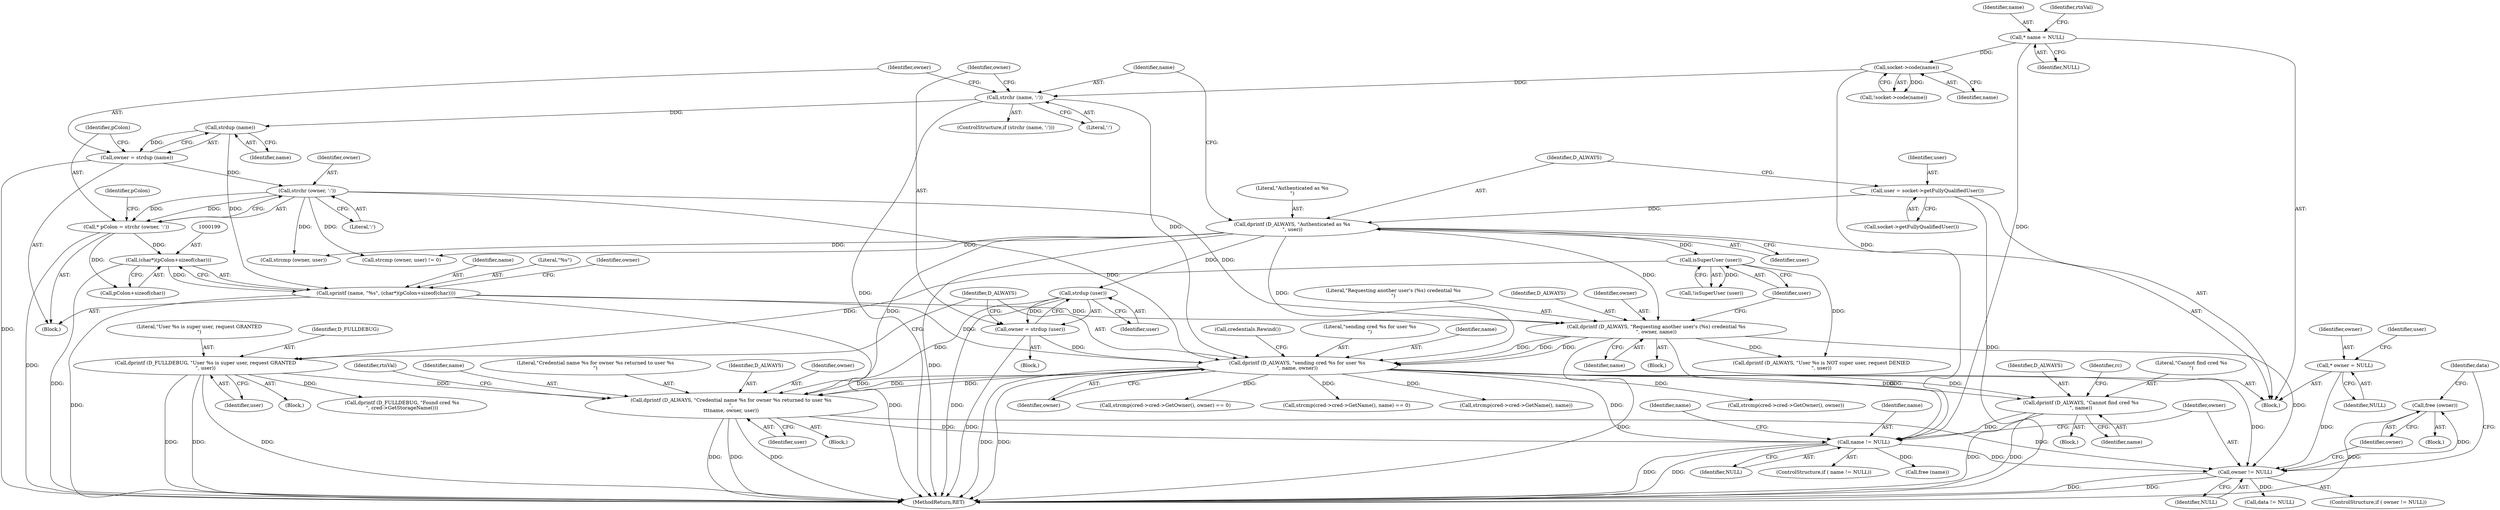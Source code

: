 digraph "0_htcondor_5e5571d1a431eb3c61977b6dd6ec90186ef79867@API" {
"1000335" [label="(Call,free (owner))"];
"1000331" [label="(Call,owner != NULL)"];
"1000125" [label="(Call,* owner = NULL)"];
"1000211" [label="(Call,dprintf (D_ALWAYS, \"Requesting another user's (%s) credential %s\n\", owner, name))"];
"1000172" [label="(Call,dprintf (D_ALWAYS, \"Authenticated as %s\n\", user))"];
"1000169" [label="(Call,user = socket->getFullyQualifiedUser())"];
"1000188" [label="(Call,strchr (owner, ':'))"];
"1000181" [label="(Call,owner = strdup (name))"];
"1000183" [label="(Call,strdup (name))"];
"1000177" [label="(Call,strchr (name, ':'))"];
"1000162" [label="(Call,socket->code(name))"];
"1000109" [label="(Call,* name = NULL)"];
"1000195" [label="(Call,sprintf (name, \"%s\", (char*)(pColon+sizeof(char))))"];
"1000198" [label="(Call,(char*)(pColon+sizeof(char)))"];
"1000186" [label="(Call,* pColon = strchr (owner, ':'))"];
"1000301" [label="(Call,dprintf (D_ALWAYS, \"Credential name %s for owner %s returned to user %s\n\",\n\t\t\tname, owner, user))"];
"1000238" [label="(Call,dprintf (D_ALWAYS, \"sending cred %s for user %s\n\", name, owner))"];
"1000234" [label="(Call,owner = strdup (user))"];
"1000236" [label="(Call,strdup (user))"];
"1000228" [label="(Call,dprintf (D_FULLDEBUG, \"User %s is super user, request GRANTED\n\", user))"];
"1000218" [label="(Call,isSuperUser (user))"];
"1000324" [label="(Call,name != NULL)"];
"1000309" [label="(Call,dprintf (D_ALWAYS, \"Cannot find cred %s\n\", name))"];
"1000183" [label="(Call,strdup (name))"];
"1000172" [label="(Call,dprintf (D_ALWAYS, \"Authenticated as %s\n\", user))"];
"1000174" [label="(Literal,\"Authenticated as %s\n\")"];
"1000187" [label="(Identifier,pColon)"];
"1000309" [label="(Call,dprintf (D_ALWAYS, \"Cannot find cred %s\n\", name))"];
"1000339" [label="(Identifier,data)"];
"1000175" [label="(Identifier,user)"];
"1000126" [label="(Identifier,owner)"];
"1000255" [label="(Call,strcmp(cred->cred->GetName(), name) == 0)"];
"1000178" [label="(Identifier,name)"];
"1000346" [label="(MethodReturn,RET)"];
"1000326" [label="(Identifier,NULL)"];
"1000111" [label="(Identifier,NULL)"];
"1000213" [label="(Literal,\"Requesting another user's (%s) credential %s\n\")"];
"1000110" [label="(Identifier,name)"];
"1000239" [label="(Identifier,D_ALWAYS)"];
"1000107" [label="(Block,)"];
"1000161" [label="(Call,!socket->code(name))"];
"1000186" [label="(Call,* pColon = strchr (owner, ':'))"];
"1000304" [label="(Identifier,name)"];
"1000217" [label="(Call,!isSuperUser (user))"];
"1000176" [label="(ControlStructure,if (strchr (name, ':')))"];
"1000306" [label="(Identifier,user)"];
"1000127" [label="(Identifier,NULL)"];
"1000196" [label="(Identifier,name)"];
"1000274" [label="(Call,dprintf (D_FULLDEBUG, \"Found cred %s\n\", cred->GetStorageName()))"];
"1000336" [label="(Identifier,owner)"];
"1000243" [label="(Call,credentials.Rewind())"];
"1000212" [label="(Identifier,D_ALWAYS)"];
"1000190" [label="(Literal,':')"];
"1000200" [label="(Call,pColon+sizeof(char))"];
"1000197" [label="(Literal,\"%s\")"];
"1000240" [label="(Literal,\"sending cred %s for user %s\n\")"];
"1000312" [label="(Identifier,name)"];
"1000235" [label="(Identifier,owner)"];
"1000171" [label="(Call,socket->getFullyQualifiedUser())"];
"1000162" [label="(Call,socket->code(name))"];
"1000231" [label="(Identifier,user)"];
"1000237" [label="(Identifier,user)"];
"1000125" [label="(Call,* owner = NULL)"];
"1000230" [label="(Literal,\"User %s is super user, request GRANTED\n\")"];
"1000206" [label="(Call,strcmp (owner, user))"];
"1000229" [label="(Identifier,D_FULLDEBUG)"];
"1000303" [label="(Literal,\"Credential name %s for owner %s returned to user %s\n\")"];
"1000323" [label="(ControlStructure,if ( name != NULL))"];
"1000273" [label="(Block,)"];
"1000109" [label="(Call,* name = NULL)"];
"1000215" [label="(Identifier,name)"];
"1000302" [label="(Identifier,D_ALWAYS)"];
"1000315" [label="(Identifier,rc)"];
"1000218" [label="(Call,isSuperUser (user))"];
"1000210" [label="(Block,)"];
"1000221" [label="(Call,dprintf (D_ALWAYS, \"User %s is NOT super user, request DENIED\n\", user))"];
"1000169" [label="(Call,user = socket->getFullyQualifiedUser())"];
"1000338" [label="(Call,data != NULL)"];
"1000205" [label="(Call,strcmp (owner, user) != 0)"];
"1000193" [label="(Identifier,pColon)"];
"1000332" [label="(Identifier,owner)"];
"1000182" [label="(Identifier,owner)"];
"1000177" [label="(Call,strchr (name, ':'))"];
"1000219" [label="(Identifier,user)"];
"1000130" [label="(Identifier,user)"];
"1000195" [label="(Call,sprintf (name, \"%s\", (char*)(pColon+sizeof(char))))"];
"1000329" [label="(Identifier,name)"];
"1000241" [label="(Identifier,name)"];
"1000233" [label="(Block,)"];
"1000308" [label="(Block,)"];
"1000170" [label="(Identifier,user)"];
"1000328" [label="(Call,free (name))"];
"1000331" [label="(Call,owner != NULL)"];
"1000330" [label="(ControlStructure,if ( owner != NULL))"];
"1000236" [label="(Call,strdup (user))"];
"1000198" [label="(Call,(char*)(pColon+sizeof(char)))"];
"1000325" [label="(Identifier,name)"];
"1000163" [label="(Identifier,name)"];
"1000334" [label="(Block,)"];
"1000311" [label="(Literal,\"Cannot find cred %s\n\")"];
"1000227" [label="(Block,)"];
"1000324" [label="(Call,name != NULL)"];
"1000333" [label="(Identifier,NULL)"];
"1000211" [label="(Call,dprintf (D_ALWAYS, \"Requesting another user's (%s) credential %s\n\", owner, name))"];
"1000256" [label="(Call,strcmp(cred->cred->GetName(), name))"];
"1000234" [label="(Call,owner = strdup (user))"];
"1000238" [label="(Call,dprintf (D_ALWAYS, \"sending cred %s for user %s\n\", name, owner))"];
"1000179" [label="(Literal,':')"];
"1000181" [label="(Call,owner = strdup (name))"];
"1000214" [label="(Identifier,owner)"];
"1000261" [label="(Call,strcmp(cred->cred->GetOwner(), owner))"];
"1000188" [label="(Call,strchr (owner, ':'))"];
"1000310" [label="(Identifier,D_ALWAYS)"];
"1000242" [label="(Identifier,owner)"];
"1000301" [label="(Call,dprintf (D_ALWAYS, \"Credential name %s for owner %s returned to user %s\n\",\n\t\t\tname, owner, user))"];
"1000189" [label="(Identifier,owner)"];
"1000114" [label="(Identifier,rtnVal)"];
"1000335" [label="(Call,free (owner))"];
"1000173" [label="(Identifier,D_ALWAYS)"];
"1000305" [label="(Identifier,owner)"];
"1000260" [label="(Call,strcmp(cred->cred->GetOwner(), owner) == 0)"];
"1000320" [label="(Identifier,rtnVal)"];
"1000180" [label="(Block,)"];
"1000207" [label="(Identifier,owner)"];
"1000228" [label="(Call,dprintf (D_FULLDEBUG, \"User %s is super user, request GRANTED\n\", user))"];
"1000184" [label="(Identifier,name)"];
"1000335" -> "1000334"  [label="AST: "];
"1000335" -> "1000336"  [label="CFG: "];
"1000336" -> "1000335"  [label="AST: "];
"1000339" -> "1000335"  [label="CFG: "];
"1000335" -> "1000346"  [label="DDG: "];
"1000331" -> "1000335"  [label="DDG: "];
"1000331" -> "1000330"  [label="AST: "];
"1000331" -> "1000333"  [label="CFG: "];
"1000332" -> "1000331"  [label="AST: "];
"1000333" -> "1000331"  [label="AST: "];
"1000336" -> "1000331"  [label="CFG: "];
"1000339" -> "1000331"  [label="CFG: "];
"1000331" -> "1000346"  [label="DDG: "];
"1000331" -> "1000346"  [label="DDG: "];
"1000125" -> "1000331"  [label="DDG: "];
"1000211" -> "1000331"  [label="DDG: "];
"1000301" -> "1000331"  [label="DDG: "];
"1000238" -> "1000331"  [label="DDG: "];
"1000324" -> "1000331"  [label="DDG: "];
"1000331" -> "1000338"  [label="DDG: "];
"1000125" -> "1000107"  [label="AST: "];
"1000125" -> "1000127"  [label="CFG: "];
"1000126" -> "1000125"  [label="AST: "];
"1000127" -> "1000125"  [label="AST: "];
"1000130" -> "1000125"  [label="CFG: "];
"1000211" -> "1000210"  [label="AST: "];
"1000211" -> "1000215"  [label="CFG: "];
"1000212" -> "1000211"  [label="AST: "];
"1000213" -> "1000211"  [label="AST: "];
"1000214" -> "1000211"  [label="AST: "];
"1000215" -> "1000211"  [label="AST: "];
"1000219" -> "1000211"  [label="CFG: "];
"1000211" -> "1000346"  [label="DDG: "];
"1000172" -> "1000211"  [label="DDG: "];
"1000188" -> "1000211"  [label="DDG: "];
"1000195" -> "1000211"  [label="DDG: "];
"1000211" -> "1000221"  [label="DDG: "];
"1000211" -> "1000238"  [label="DDG: "];
"1000211" -> "1000238"  [label="DDG: "];
"1000211" -> "1000238"  [label="DDG: "];
"1000211" -> "1000324"  [label="DDG: "];
"1000172" -> "1000107"  [label="AST: "];
"1000172" -> "1000175"  [label="CFG: "];
"1000173" -> "1000172"  [label="AST: "];
"1000174" -> "1000172"  [label="AST: "];
"1000175" -> "1000172"  [label="AST: "];
"1000178" -> "1000172"  [label="CFG: "];
"1000172" -> "1000346"  [label="DDG: "];
"1000169" -> "1000172"  [label="DDG: "];
"1000172" -> "1000205"  [label="DDG: "];
"1000172" -> "1000206"  [label="DDG: "];
"1000172" -> "1000218"  [label="DDG: "];
"1000172" -> "1000236"  [label="DDG: "];
"1000172" -> "1000238"  [label="DDG: "];
"1000172" -> "1000301"  [label="DDG: "];
"1000169" -> "1000107"  [label="AST: "];
"1000169" -> "1000171"  [label="CFG: "];
"1000170" -> "1000169"  [label="AST: "];
"1000171" -> "1000169"  [label="AST: "];
"1000173" -> "1000169"  [label="CFG: "];
"1000169" -> "1000346"  [label="DDG: "];
"1000188" -> "1000186"  [label="AST: "];
"1000188" -> "1000190"  [label="CFG: "];
"1000189" -> "1000188"  [label="AST: "];
"1000190" -> "1000188"  [label="AST: "];
"1000186" -> "1000188"  [label="CFG: "];
"1000188" -> "1000186"  [label="DDG: "];
"1000188" -> "1000186"  [label="DDG: "];
"1000181" -> "1000188"  [label="DDG: "];
"1000188" -> "1000205"  [label="DDG: "];
"1000188" -> "1000206"  [label="DDG: "];
"1000188" -> "1000238"  [label="DDG: "];
"1000181" -> "1000180"  [label="AST: "];
"1000181" -> "1000183"  [label="CFG: "];
"1000182" -> "1000181"  [label="AST: "];
"1000183" -> "1000181"  [label="AST: "];
"1000187" -> "1000181"  [label="CFG: "];
"1000181" -> "1000346"  [label="DDG: "];
"1000183" -> "1000181"  [label="DDG: "];
"1000183" -> "1000184"  [label="CFG: "];
"1000184" -> "1000183"  [label="AST: "];
"1000177" -> "1000183"  [label="DDG: "];
"1000183" -> "1000195"  [label="DDG: "];
"1000177" -> "1000176"  [label="AST: "];
"1000177" -> "1000179"  [label="CFG: "];
"1000178" -> "1000177"  [label="AST: "];
"1000179" -> "1000177"  [label="AST: "];
"1000182" -> "1000177"  [label="CFG: "];
"1000235" -> "1000177"  [label="CFG: "];
"1000177" -> "1000346"  [label="DDG: "];
"1000162" -> "1000177"  [label="DDG: "];
"1000177" -> "1000238"  [label="DDG: "];
"1000162" -> "1000161"  [label="AST: "];
"1000162" -> "1000163"  [label="CFG: "];
"1000163" -> "1000162"  [label="AST: "];
"1000161" -> "1000162"  [label="CFG: "];
"1000162" -> "1000161"  [label="DDG: "];
"1000109" -> "1000162"  [label="DDG: "];
"1000162" -> "1000324"  [label="DDG: "];
"1000109" -> "1000107"  [label="AST: "];
"1000109" -> "1000111"  [label="CFG: "];
"1000110" -> "1000109"  [label="AST: "];
"1000111" -> "1000109"  [label="AST: "];
"1000114" -> "1000109"  [label="CFG: "];
"1000109" -> "1000324"  [label="DDG: "];
"1000195" -> "1000180"  [label="AST: "];
"1000195" -> "1000198"  [label="CFG: "];
"1000196" -> "1000195"  [label="AST: "];
"1000197" -> "1000195"  [label="AST: "];
"1000198" -> "1000195"  [label="AST: "];
"1000207" -> "1000195"  [label="CFG: "];
"1000195" -> "1000346"  [label="DDG: "];
"1000195" -> "1000346"  [label="DDG: "];
"1000198" -> "1000195"  [label="DDG: "];
"1000195" -> "1000238"  [label="DDG: "];
"1000198" -> "1000200"  [label="CFG: "];
"1000199" -> "1000198"  [label="AST: "];
"1000200" -> "1000198"  [label="AST: "];
"1000198" -> "1000346"  [label="DDG: "];
"1000186" -> "1000198"  [label="DDG: "];
"1000186" -> "1000180"  [label="AST: "];
"1000187" -> "1000186"  [label="AST: "];
"1000193" -> "1000186"  [label="CFG: "];
"1000186" -> "1000346"  [label="DDG: "];
"1000186" -> "1000200"  [label="DDG: "];
"1000301" -> "1000273"  [label="AST: "];
"1000301" -> "1000306"  [label="CFG: "];
"1000302" -> "1000301"  [label="AST: "];
"1000303" -> "1000301"  [label="AST: "];
"1000304" -> "1000301"  [label="AST: "];
"1000305" -> "1000301"  [label="AST: "];
"1000306" -> "1000301"  [label="AST: "];
"1000320" -> "1000301"  [label="CFG: "];
"1000301" -> "1000346"  [label="DDG: "];
"1000301" -> "1000346"  [label="DDG: "];
"1000301" -> "1000346"  [label="DDG: "];
"1000238" -> "1000301"  [label="DDG: "];
"1000238" -> "1000301"  [label="DDG: "];
"1000238" -> "1000301"  [label="DDG: "];
"1000236" -> "1000301"  [label="DDG: "];
"1000228" -> "1000301"  [label="DDG: "];
"1000301" -> "1000324"  [label="DDG: "];
"1000238" -> "1000107"  [label="AST: "];
"1000238" -> "1000242"  [label="CFG: "];
"1000239" -> "1000238"  [label="AST: "];
"1000240" -> "1000238"  [label="AST: "];
"1000241" -> "1000238"  [label="AST: "];
"1000242" -> "1000238"  [label="AST: "];
"1000243" -> "1000238"  [label="CFG: "];
"1000238" -> "1000346"  [label="DDG: "];
"1000238" -> "1000346"  [label="DDG: "];
"1000234" -> "1000238"  [label="DDG: "];
"1000238" -> "1000255"  [label="DDG: "];
"1000238" -> "1000256"  [label="DDG: "];
"1000238" -> "1000260"  [label="DDG: "];
"1000238" -> "1000261"  [label="DDG: "];
"1000238" -> "1000309"  [label="DDG: "];
"1000238" -> "1000309"  [label="DDG: "];
"1000238" -> "1000324"  [label="DDG: "];
"1000234" -> "1000233"  [label="AST: "];
"1000234" -> "1000236"  [label="CFG: "];
"1000235" -> "1000234"  [label="AST: "];
"1000236" -> "1000234"  [label="AST: "];
"1000239" -> "1000234"  [label="CFG: "];
"1000234" -> "1000346"  [label="DDG: "];
"1000236" -> "1000234"  [label="DDG: "];
"1000236" -> "1000237"  [label="CFG: "];
"1000237" -> "1000236"  [label="AST: "];
"1000236" -> "1000346"  [label="DDG: "];
"1000228" -> "1000227"  [label="AST: "];
"1000228" -> "1000231"  [label="CFG: "];
"1000229" -> "1000228"  [label="AST: "];
"1000230" -> "1000228"  [label="AST: "];
"1000231" -> "1000228"  [label="AST: "];
"1000239" -> "1000228"  [label="CFG: "];
"1000228" -> "1000346"  [label="DDG: "];
"1000228" -> "1000346"  [label="DDG: "];
"1000228" -> "1000346"  [label="DDG: "];
"1000218" -> "1000228"  [label="DDG: "];
"1000228" -> "1000274"  [label="DDG: "];
"1000218" -> "1000217"  [label="AST: "];
"1000218" -> "1000219"  [label="CFG: "];
"1000219" -> "1000218"  [label="AST: "];
"1000217" -> "1000218"  [label="CFG: "];
"1000218" -> "1000217"  [label="DDG: "];
"1000218" -> "1000221"  [label="DDG: "];
"1000324" -> "1000323"  [label="AST: "];
"1000324" -> "1000326"  [label="CFG: "];
"1000325" -> "1000324"  [label="AST: "];
"1000326" -> "1000324"  [label="AST: "];
"1000329" -> "1000324"  [label="CFG: "];
"1000332" -> "1000324"  [label="CFG: "];
"1000324" -> "1000346"  [label="DDG: "];
"1000324" -> "1000346"  [label="DDG: "];
"1000309" -> "1000324"  [label="DDG: "];
"1000324" -> "1000328"  [label="DDG: "];
"1000309" -> "1000308"  [label="AST: "];
"1000309" -> "1000312"  [label="CFG: "];
"1000310" -> "1000309"  [label="AST: "];
"1000311" -> "1000309"  [label="AST: "];
"1000312" -> "1000309"  [label="AST: "];
"1000315" -> "1000309"  [label="CFG: "];
"1000309" -> "1000346"  [label="DDG: "];
"1000309" -> "1000346"  [label="DDG: "];
}
